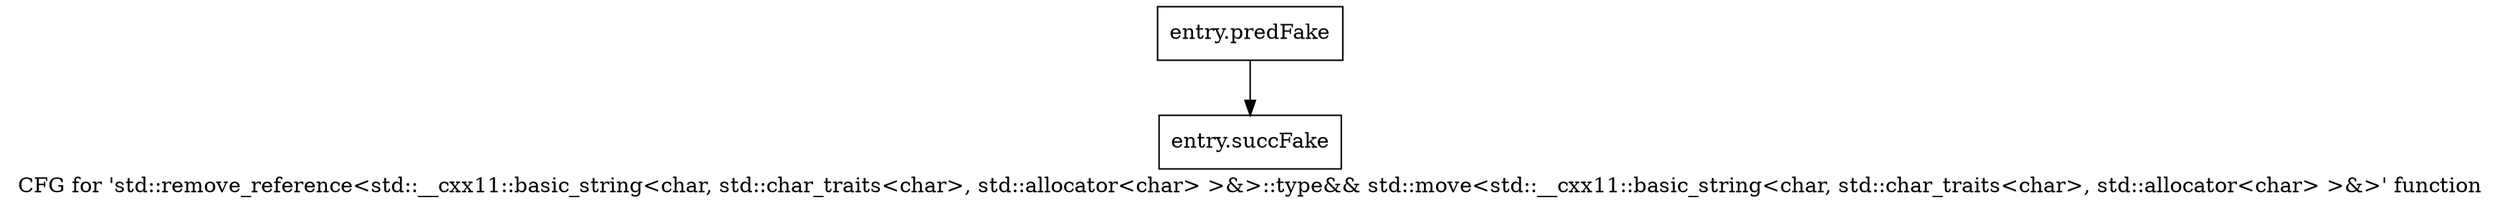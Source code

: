 digraph "CFG for 'std::remove_reference\<std::__cxx11::basic_string\<char, std::char_traits\<char\>, std::allocator\<char\> \>&\>::type&& std::move\<std::__cxx11::basic_string\<char, std::char_traits\<char\>, std::allocator\<char\> \>&\>' function" {
	label="CFG for 'std::remove_reference\<std::__cxx11::basic_string\<char, std::char_traits\<char\>, std::allocator\<char\> \>&\>::type&& std::move\<std::__cxx11::basic_string\<char, std::char_traits\<char\>, std::allocator\<char\> \>&\>' function";

	Node0x491bdc0 [shape=record,filename="",linenumber="",label="{entry.predFake}"];
	Node0x491bdc0 -> Node0x4739a00[ callList="" memoryops="" filename="/proj/xbuilds/2019.2_0801_1/installs/lin64/Vivado/HEAD/tps/lnx64/gcc-6.2.0/lib/gcc/x86_64-pc-linux-gnu/6.2.0/../../../../include/c++/6.2.0/bits/move.h"];
	Node0x4739a00 [shape=record,filename="/proj/xbuilds/2019.2_0801_1/installs/lin64/Vivado/HEAD/tps/lnx64/gcc-6.2.0/lib/gcc/x86_64-pc-linux-gnu/6.2.0/../../../../include/c++/6.2.0/bits/move.h",linenumber="102",label="{entry.succFake}"];
}
